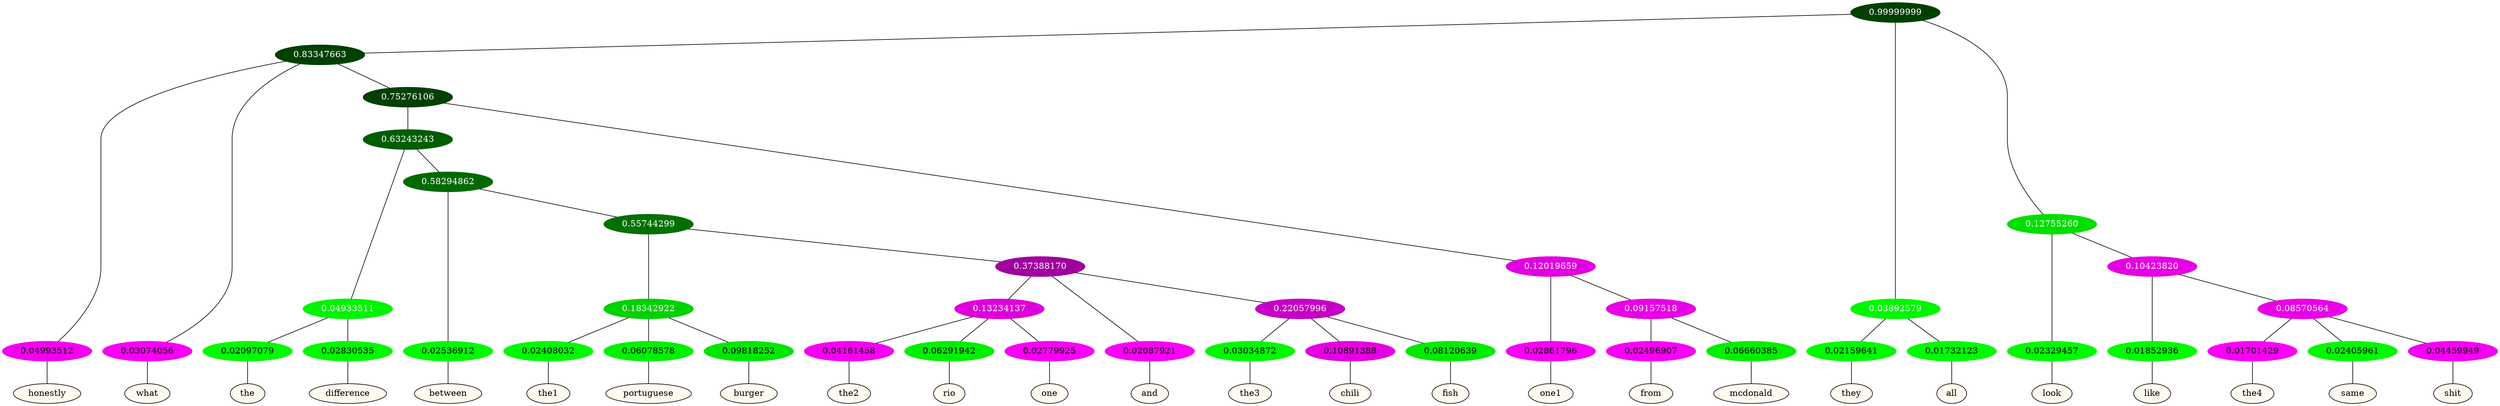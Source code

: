 graph {
	node [format=png height=0.15 nodesep=0.001 ordering=out overlap=prism overlap_scaling=0.01 ranksep=0.001 ratio=0.2 style=filled width=0.15]
	{
		rank=same
		a_w_4 [label=honestly color=black fillcolor=floralwhite style="filled,solid"]
		a_w_5 [label=what color=black fillcolor=floralwhite style="filled,solid"]
		a_w_22 [label=the color=black fillcolor=floralwhite style="filled,solid"]
		a_w_23 [label=difference color=black fillcolor=floralwhite style="filled,solid"]
		a_w_24 [label=between color=black fillcolor=floralwhite style="filled,solid"]
		a_w_30 [label=the1 color=black fillcolor=floralwhite style="filled,solid"]
		a_w_31 [label=portuguese color=black fillcolor=floralwhite style="filled,solid"]
		a_w_32 [label=burger color=black fillcolor=floralwhite style="filled,solid"]
		a_w_36 [label=the2 color=black fillcolor=floralwhite style="filled,solid"]
		a_w_37 [label=rio color=black fillcolor=floralwhite style="filled,solid"]
		a_w_38 [label=one color=black fillcolor=floralwhite style="filled,solid"]
		a_w_34 [label=and color=black fillcolor=floralwhite style="filled,solid"]
		a_w_39 [label=the3 color=black fillcolor=floralwhite style="filled,solid"]
		a_w_40 [label=chili color=black fillcolor=floralwhite style="filled,solid"]
		a_w_41 [label=fish color=black fillcolor=floralwhite style="filled,solid"]
		a_w_17 [label=one1 color=black fillcolor=floralwhite style="filled,solid"]
		a_w_26 [label=from color=black fillcolor=floralwhite style="filled,solid"]
		a_w_27 [label=mcdonald color=black fillcolor=floralwhite style="filled,solid"]
		a_w_7 [label=they color=black fillcolor=floralwhite style="filled,solid"]
		a_w_8 [label=all color=black fillcolor=floralwhite style="filled,solid"]
		a_w_9 [label=look color=black fillcolor=floralwhite style="filled,solid"]
		a_w_13 [label=like color=black fillcolor=floralwhite style="filled,solid"]
		a_w_19 [label=the4 color=black fillcolor=floralwhite style="filled,solid"]
		a_w_20 [label=same color=black fillcolor=floralwhite style="filled,solid"]
		a_w_21 [label=shit color=black fillcolor=floralwhite style="filled,solid"]
	}
	a_n_4 -- a_w_4
	a_n_5 -- a_w_5
	a_n_22 -- a_w_22
	a_n_23 -- a_w_23
	a_n_24 -- a_w_24
	a_n_30 -- a_w_30
	a_n_31 -- a_w_31
	a_n_32 -- a_w_32
	a_n_36 -- a_w_36
	a_n_37 -- a_w_37
	a_n_38 -- a_w_38
	a_n_34 -- a_w_34
	a_n_39 -- a_w_39
	a_n_40 -- a_w_40
	a_n_41 -- a_w_41
	a_n_17 -- a_w_17
	a_n_26 -- a_w_26
	a_n_27 -- a_w_27
	a_n_7 -- a_w_7
	a_n_8 -- a_w_8
	a_n_9 -- a_w_9
	a_n_13 -- a_w_13
	a_n_19 -- a_w_19
	a_n_20 -- a_w_20
	a_n_21 -- a_w_21
	{
		rank=same
		a_n_4 [label=0.04993512 color="0.835 1.000 0.950" fontcolor=black]
		a_n_5 [label=0.03074056 color="0.835 1.000 0.969" fontcolor=black]
		a_n_22 [label=0.02097079 color="0.334 1.000 0.979" fontcolor=black]
		a_n_23 [label=0.02830535 color="0.334 1.000 0.972" fontcolor=black]
		a_n_24 [label=0.02536912 color="0.334 1.000 0.975" fontcolor=black]
		a_n_30 [label=0.02408032 color="0.334 1.000 0.976" fontcolor=black]
		a_n_31 [label=0.06078578 color="0.334 1.000 0.939" fontcolor=black]
		a_n_32 [label=0.09818252 color="0.334 1.000 0.902" fontcolor=black]
		a_n_36 [label=0.04161458 color="0.835 1.000 0.958" fontcolor=black]
		a_n_37 [label=0.06291942 color="0.334 1.000 0.937" fontcolor=black]
		a_n_38 [label=0.02779925 color="0.835 1.000 0.972" fontcolor=black]
		a_n_34 [label=0.02087921 color="0.835 1.000 0.979" fontcolor=black]
		a_n_39 [label=0.03034872 color="0.334 1.000 0.970" fontcolor=black]
		a_n_40 [label=0.10891388 color="0.835 1.000 0.891" fontcolor=black]
		a_n_41 [label=0.08120639 color="0.334 1.000 0.919" fontcolor=black]
		a_n_17 [label=0.02861796 color="0.835 1.000 0.971" fontcolor=black]
		a_n_26 [label=0.02496907 color="0.835 1.000 0.975" fontcolor=black]
		a_n_27 [label=0.06660385 color="0.334 1.000 0.933" fontcolor=black]
		a_n_7 [label=0.02159641 color="0.334 1.000 0.978" fontcolor=black]
		a_n_8 [label=0.01732123 color="0.334 1.000 0.983" fontcolor=black]
		a_n_9 [label=0.02329457 color="0.334 1.000 0.977" fontcolor=black]
		a_n_13 [label=0.01852936 color="0.334 1.000 0.981" fontcolor=black]
		a_n_19 [label=0.01701429 color="0.835 1.000 0.983" fontcolor=black]
		a_n_20 [label=0.02405961 color="0.334 1.000 0.976" fontcolor=black]
		a_n_21 [label=0.04459949 color="0.835 1.000 0.955" fontcolor=black]
	}
	a_n_0 [label=0.99999999 color="0.334 1.000 0.250" fontcolor=grey99]
	a_n_1 [label=0.83347663 color="0.334 1.000 0.250" fontcolor=grey99]
	a_n_0 -- a_n_1
	a_n_2 [label=0.03892579 color="0.334 1.000 0.961" fontcolor=grey99]
	a_n_0 -- a_n_2
	a_n_3 [label=0.12755260 color="0.334 1.000 0.872" fontcolor=grey99]
	a_n_0 -- a_n_3
	a_n_1 -- a_n_4
	a_n_1 -- a_n_5
	a_n_6 [label=0.75276106 color="0.334 1.000 0.250" fontcolor=grey99]
	a_n_1 -- a_n_6
	a_n_2 -- a_n_7
	a_n_2 -- a_n_8
	a_n_3 -- a_n_9
	a_n_10 [label=0.10423820 color="0.835 1.000 0.896" fontcolor=grey99]
	a_n_3 -- a_n_10
	a_n_11 [label=0.63243243 color="0.334 1.000 0.368" fontcolor=grey99]
	a_n_6 -- a_n_11
	a_n_12 [label=0.12019659 color="0.835 1.000 0.880" fontcolor=grey99]
	a_n_6 -- a_n_12
	a_n_10 -- a_n_13
	a_n_14 [label=0.08570564 color="0.835 1.000 0.914" fontcolor=grey99]
	a_n_10 -- a_n_14
	a_n_15 [label=0.04933511 color="0.334 1.000 0.951" fontcolor=grey99]
	a_n_11 -- a_n_15
	a_n_16 [label=0.58294862 color="0.334 1.000 0.417" fontcolor=grey99]
	a_n_11 -- a_n_16
	a_n_12 -- a_n_17
	a_n_18 [label=0.09157518 color="0.835 1.000 0.908" fontcolor=grey99]
	a_n_12 -- a_n_18
	a_n_14 -- a_n_19
	a_n_14 -- a_n_20
	a_n_14 -- a_n_21
	a_n_15 -- a_n_22
	a_n_15 -- a_n_23
	a_n_16 -- a_n_24
	a_n_25 [label=0.55744299 color="0.334 1.000 0.443" fontcolor=grey99]
	a_n_16 -- a_n_25
	a_n_18 -- a_n_26
	a_n_18 -- a_n_27
	a_n_28 [label=0.18342922 color="0.334 1.000 0.817" fontcolor=grey99]
	a_n_25 -- a_n_28
	a_n_29 [label=0.37388170 color="0.835 1.000 0.626" fontcolor=grey99]
	a_n_25 -- a_n_29
	a_n_28 -- a_n_30
	a_n_28 -- a_n_31
	a_n_28 -- a_n_32
	a_n_33 [label=0.13234137 color="0.835 1.000 0.868" fontcolor=grey99]
	a_n_29 -- a_n_33
	a_n_29 -- a_n_34
	a_n_35 [label=0.22057996 color="0.835 1.000 0.779" fontcolor=grey99]
	a_n_29 -- a_n_35
	a_n_33 -- a_n_36
	a_n_33 -- a_n_37
	a_n_33 -- a_n_38
	a_n_35 -- a_n_39
	a_n_35 -- a_n_40
	a_n_35 -- a_n_41
}
